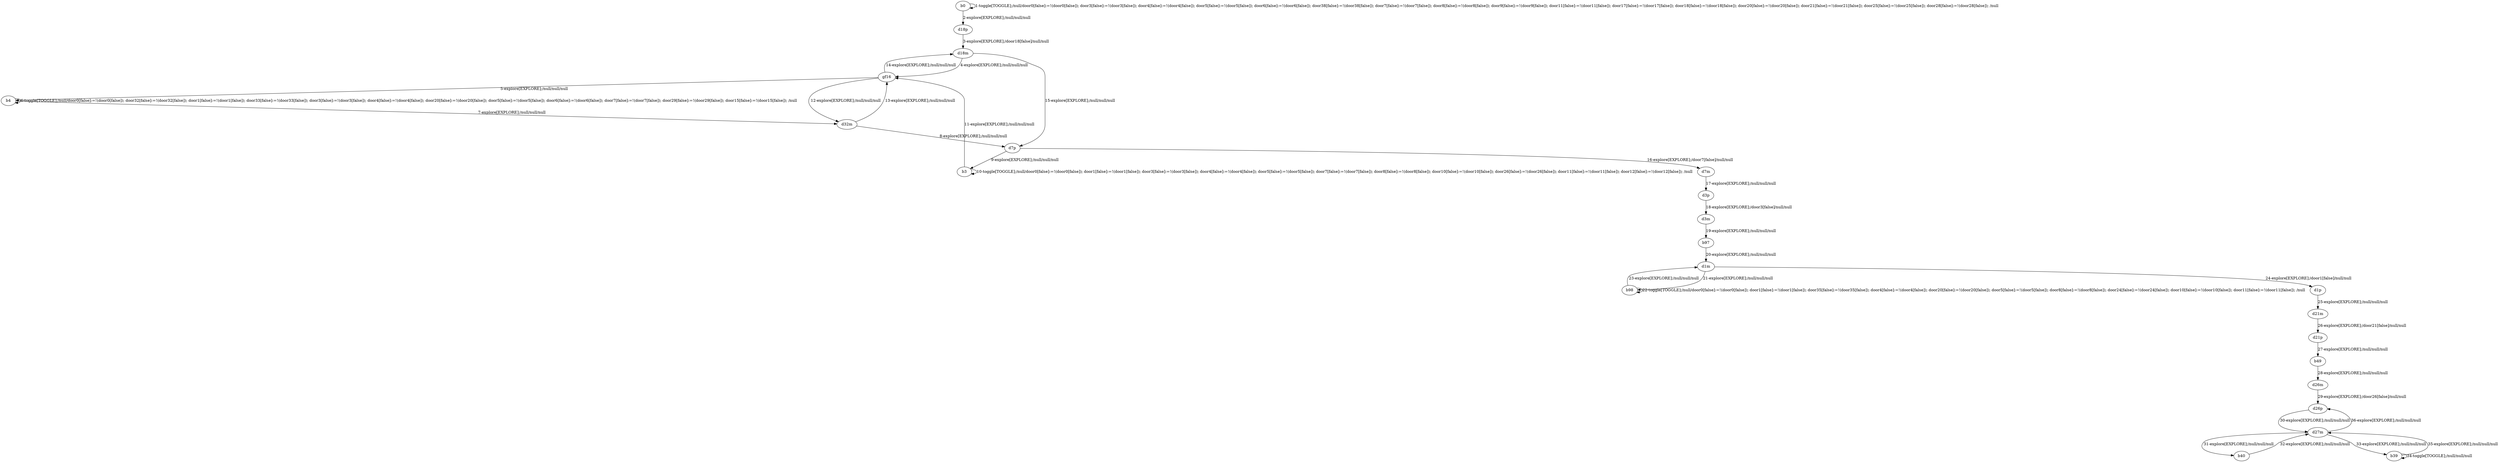 # Total number of goals covered by this test: 1
# d27m --> d26p

digraph g {
"b0" -> "b0" [label = "1-toggle[TOGGLE];/null/door0[false]:=!(door0[false]); door3[false]:=!(door3[false]); door4[false]:=!(door4[false]); door5[false]:=!(door5[false]); door6[false]:=!(door6[false]); door38[false]:=!(door38[false]); door7[false]:=!(door7[false]); door8[false]:=!(door8[false]); door9[false]:=!(door9[false]); door11[false]:=!(door11[false]); door17[false]:=!(door17[false]); door18[false]:=!(door18[false]); door20[false]:=!(door20[false]); door21[false]:=!(door21[false]); door25[false]:=!(door25[false]); door28[false]:=!(door28[false]); /null"];
"b0" -> "d18p" [label = "2-explore[EXPLORE];/null/null/null"];
"d18p" -> "d18m" [label = "3-explore[EXPLORE];/door18[false]/null/null"];
"d18m" -> "gf16" [label = "4-explore[EXPLORE];/null/null/null"];
"gf16" -> "b4" [label = "5-explore[EXPLORE];/null/null/null"];
"b4" -> "b4" [label = "6-toggle[TOGGLE];/null/door0[false]:=!(door0[false]); door32[false]:=!(door32[false]); door1[false]:=!(door1[false]); door33[false]:=!(door33[false]); door3[false]:=!(door3[false]); door4[false]:=!(door4[false]); door20[false]:=!(door20[false]); door5[false]:=!(door5[false]); door6[false]:=!(door6[false]); door7[false]:=!(door7[false]); door29[false]:=!(door29[false]); door15[false]:=!(door15[false]); /null"];
"b4" -> "d32m" [label = "7-explore[EXPLORE];/null/null/null"];
"d32m" -> "d7p" [label = "8-explore[EXPLORE];/null/null/null"];
"d7p" -> "b3" [label = "9-explore[EXPLORE];/null/null/null"];
"b3" -> "b3" [label = "10-toggle[TOGGLE];/null/door0[false]:=!(door0[false]); door1[false]:=!(door1[false]); door3[false]:=!(door3[false]); door4[false]:=!(door4[false]); door5[false]:=!(door5[false]); door7[false]:=!(door7[false]); door8[false]:=!(door8[false]); door10[false]:=!(door10[false]); door26[false]:=!(door26[false]); door11[false]:=!(door11[false]); door12[false]:=!(door12[false]); /null"];
"b3" -> "gf16" [label = "11-explore[EXPLORE];/null/null/null"];
"gf16" -> "d32m" [label = "12-explore[EXPLORE];/null/null/null"];
"d32m" -> "gf16" [label = "13-explore[EXPLORE];/null/null/null"];
"gf16" -> "d18m" [label = "14-explore[EXPLORE];/null/null/null"];
"d18m" -> "d7p" [label = "15-explore[EXPLORE];/null/null/null"];
"d7p" -> "d7m" [label = "16-explore[EXPLORE];/door7[false]/null/null"];
"d7m" -> "d3p" [label = "17-explore[EXPLORE];/null/null/null"];
"d3p" -> "d3m" [label = "18-explore[EXPLORE];/door3[false]/null/null"];
"d3m" -> "b97" [label = "19-explore[EXPLORE];/null/null/null"];
"b97" -> "d1m" [label = "20-explore[EXPLORE];/null/null/null"];
"d1m" -> "b98" [label = "21-explore[EXPLORE];/null/null/null"];
"b98" -> "b98" [label = "22-toggle[TOGGLE];/null/door0[false]:=!(door0[false]); door1[false]:=!(door1[false]); door35[false]:=!(door35[false]); door4[false]:=!(door4[false]); door20[false]:=!(door20[false]); door5[false]:=!(door5[false]); door8[false]:=!(door8[false]); door24[false]:=!(door24[false]); door10[false]:=!(door10[false]); door11[false]:=!(door11[false]); /null"];
"b98" -> "d1m" [label = "23-explore[EXPLORE];/null/null/null"];
"d1m" -> "d1p" [label = "24-explore[EXPLORE];/door1[false]/null/null"];
"d1p" -> "d21m" [label = "25-explore[EXPLORE];/null/null/null"];
"d21m" -> "d21p" [label = "26-explore[EXPLORE];/door21[false]/null/null"];
"d21p" -> "b49" [label = "27-explore[EXPLORE];/null/null/null"];
"b49" -> "d26m" [label = "28-explore[EXPLORE];/null/null/null"];
"d26m" -> "d26p" [label = "29-explore[EXPLORE];/door26[false]/null/null"];
"d26p" -> "d27m" [label = "30-explore[EXPLORE];/null/null/null"];
"d27m" -> "b40" [label = "31-explore[EXPLORE];/null/null/null"];
"b40" -> "d27m" [label = "32-explore[EXPLORE];/null/null/null"];
"d27m" -> "b39" [label = "33-explore[EXPLORE];/null/null/null"];
"b39" -> "b39" [label = "34-toggle[TOGGLE];/null/null/null"];
"b39" -> "d27m" [label = "35-explore[EXPLORE];/null/null/null"];
"d27m" -> "d26p" [label = "36-explore[EXPLORE];/null/null/null"];
}